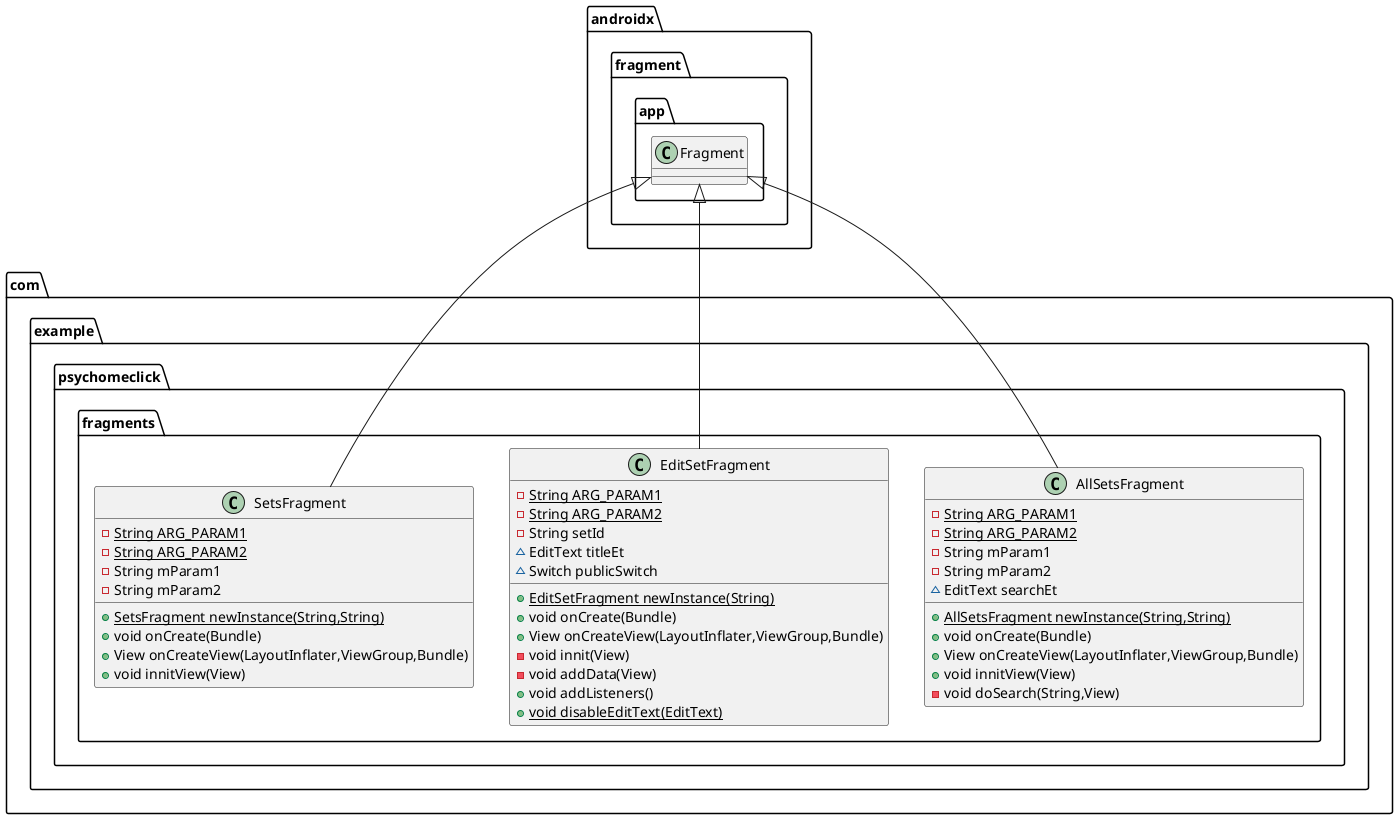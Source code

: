 @startuml
class com.example.psychomeclick.fragments.AllSetsFragment {
- {static} String ARG_PARAM1
- {static} String ARG_PARAM2
- String mParam1
- String mParam2
~ EditText searchEt
+ {static} AllSetsFragment newInstance(String,String)
+ void onCreate(Bundle)
+ View onCreateView(LayoutInflater,ViewGroup,Bundle)
+ void innitView(View)
- void doSearch(String,View)
}


class com.example.psychomeclick.fragments.EditSetFragment {
- {static} String ARG_PARAM1
- {static} String ARG_PARAM2
- String setId
~ EditText titleEt
~ Switch publicSwitch
+ {static} EditSetFragment newInstance(String)
+ void onCreate(Bundle)
+ View onCreateView(LayoutInflater,ViewGroup,Bundle)
- void innit(View)
- void addData(View)
+ void addListeners()
+ {static} void disableEditText(EditText)
}


class com.example.psychomeclick.fragments.SetsFragment {
- {static} String ARG_PARAM1
- {static} String ARG_PARAM2
- String mParam1
- String mParam2
+ {static} SetsFragment newInstance(String,String)
+ void onCreate(Bundle)
+ View onCreateView(LayoutInflater,ViewGroup,Bundle)
+ void innitView(View)
}




androidx.fragment.app.Fragment <|-- com.example.psychomeclick.fragments.AllSetsFragment
androidx.fragment.app.Fragment <|-- com.example.psychomeclick.fragments.EditSetFragment
androidx.fragment.app.Fragment <|-- com.example.psychomeclick.fragments.SetsFragment
@enduml